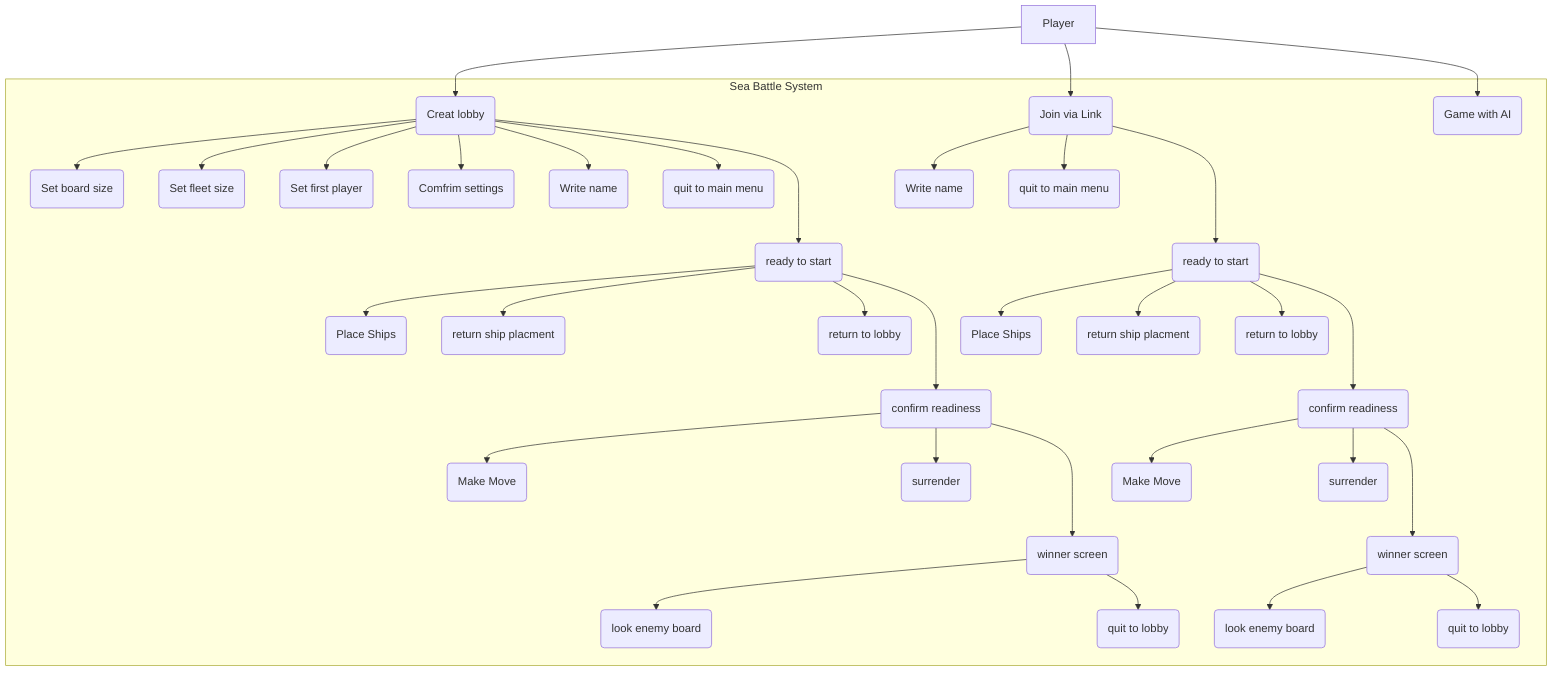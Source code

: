 graph TD
    Player[Player]

    subgraph "Sea Battle System"
        UC1("Creat lobby")
        UC2("Join via Link")
        UC3("Game with AI")

        UC4("Set board size")
		UC5("Set fleet size")
		UC6("Set first player")
		UC8("Write name")
		UC7("Comfrim settings")
		UC9("quit to main menu")
		UC10("ready to start")

        UC11("Place Ships")
        UC12("return ship placment")
        UC13("return to lobby")
		UC14("confirm readiness")

        UC15("Make Move")
		UC16("surrender")
		UC17("winner screen")

        UC18("look enemy board")
		UC19("quit to lobby")



		UC20("Write name")
		UC21("quit to main menu")
		UC22("ready to start")

		UC23("Place Ships")
        UC24("return ship placment")
        UC25("return to lobby")
		UC26("confirm readiness")

		UC27("Make Move")
		UC28("surrender")
		UC29("winner screen")

		UC30("look enemy board")
		UC31("quit to lobby")
    end
	
    Player --> UC1
    Player --> UC2
    Player --> UC3

    UC1 --> UC4
    UC1 --> UC5
    UC1 --> UC6
    UC1 --> UC7
    UC1 --> UC8
    UC1 --> UC9
    UC1 ---> UC10

	UC10 --> UC11
	UC10 --> UC12
	UC10 --> UC13
	UC10 ---> UC14

	UC14 --> UC15
	UC14 --> UC16
	UC14 ---> UC17

	UC17 --> UC18
	UC17 --> UC19

	UC2 --> UC20
	UC2 --> UC21
	UC2 ---> UC22

	UC22 --> UC23
	UC22 --> UC24
	UC22 --> UC25
	UC22 ---> UC26

	UC26 --> UC27
	UC26 --> UC28
	UC26 ---> UC29

	UC29 --> UC30
	UC29 --> UC31